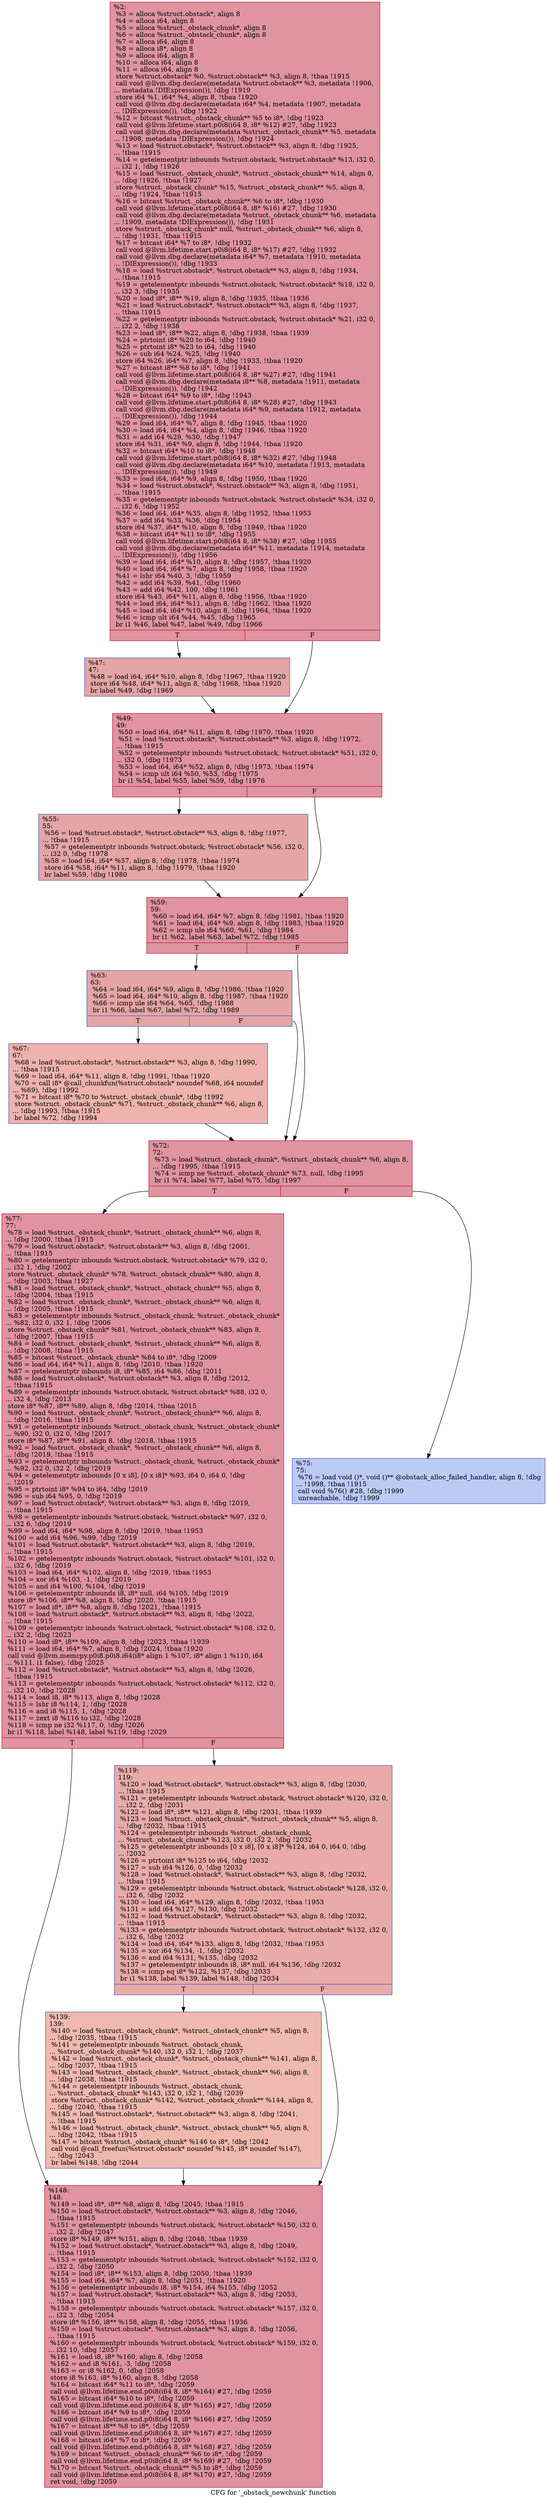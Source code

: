 digraph "CFG for '_obstack_newchunk' function" {
	label="CFG for '_obstack_newchunk' function";

	Node0x245d390 [shape=record,color="#b70d28ff", style=filled, fillcolor="#b70d2870",label="{%2:\l  %3 = alloca %struct.obstack*, align 8\l  %4 = alloca i64, align 8\l  %5 = alloca %struct._obstack_chunk*, align 8\l  %6 = alloca %struct._obstack_chunk*, align 8\l  %7 = alloca i64, align 8\l  %8 = alloca i8*, align 8\l  %9 = alloca i64, align 8\l  %10 = alloca i64, align 8\l  %11 = alloca i64, align 8\l  store %struct.obstack* %0, %struct.obstack** %3, align 8, !tbaa !1915\l  call void @llvm.dbg.declare(metadata %struct.obstack** %3, metadata !1906,\l... metadata !DIExpression()), !dbg !1919\l  store i64 %1, i64* %4, align 8, !tbaa !1920\l  call void @llvm.dbg.declare(metadata i64* %4, metadata !1907, metadata\l... !DIExpression()), !dbg !1922\l  %12 = bitcast %struct._obstack_chunk** %5 to i8*, !dbg !1923\l  call void @llvm.lifetime.start.p0i8(i64 8, i8* %12) #27, !dbg !1923\l  call void @llvm.dbg.declare(metadata %struct._obstack_chunk** %5, metadata\l... !1908, metadata !DIExpression()), !dbg !1924\l  %13 = load %struct.obstack*, %struct.obstack** %3, align 8, !dbg !1925,\l... !tbaa !1915\l  %14 = getelementptr inbounds %struct.obstack, %struct.obstack* %13, i32 0,\l... i32 1, !dbg !1926\l  %15 = load %struct._obstack_chunk*, %struct._obstack_chunk** %14, align 8,\l... !dbg !1926, !tbaa !1927\l  store %struct._obstack_chunk* %15, %struct._obstack_chunk** %5, align 8,\l... !dbg !1924, !tbaa !1915\l  %16 = bitcast %struct._obstack_chunk** %6 to i8*, !dbg !1930\l  call void @llvm.lifetime.start.p0i8(i64 8, i8* %16) #27, !dbg !1930\l  call void @llvm.dbg.declare(metadata %struct._obstack_chunk** %6, metadata\l... !1909, metadata !DIExpression()), !dbg !1931\l  store %struct._obstack_chunk* null, %struct._obstack_chunk** %6, align 8,\l... !dbg !1931, !tbaa !1915\l  %17 = bitcast i64* %7 to i8*, !dbg !1932\l  call void @llvm.lifetime.start.p0i8(i64 8, i8* %17) #27, !dbg !1932\l  call void @llvm.dbg.declare(metadata i64* %7, metadata !1910, metadata\l... !DIExpression()), !dbg !1933\l  %18 = load %struct.obstack*, %struct.obstack** %3, align 8, !dbg !1934,\l... !tbaa !1915\l  %19 = getelementptr inbounds %struct.obstack, %struct.obstack* %18, i32 0,\l... i32 3, !dbg !1935\l  %20 = load i8*, i8** %19, align 8, !dbg !1935, !tbaa !1936\l  %21 = load %struct.obstack*, %struct.obstack** %3, align 8, !dbg !1937,\l... !tbaa !1915\l  %22 = getelementptr inbounds %struct.obstack, %struct.obstack* %21, i32 0,\l... i32 2, !dbg !1938\l  %23 = load i8*, i8** %22, align 8, !dbg !1938, !tbaa !1939\l  %24 = ptrtoint i8* %20 to i64, !dbg !1940\l  %25 = ptrtoint i8* %23 to i64, !dbg !1940\l  %26 = sub i64 %24, %25, !dbg !1940\l  store i64 %26, i64* %7, align 8, !dbg !1933, !tbaa !1920\l  %27 = bitcast i8** %8 to i8*, !dbg !1941\l  call void @llvm.lifetime.start.p0i8(i64 8, i8* %27) #27, !dbg !1941\l  call void @llvm.dbg.declare(metadata i8** %8, metadata !1911, metadata\l... !DIExpression()), !dbg !1942\l  %28 = bitcast i64* %9 to i8*, !dbg !1943\l  call void @llvm.lifetime.start.p0i8(i64 8, i8* %28) #27, !dbg !1943\l  call void @llvm.dbg.declare(metadata i64* %9, metadata !1912, metadata\l... !DIExpression()), !dbg !1944\l  %29 = load i64, i64* %7, align 8, !dbg !1945, !tbaa !1920\l  %30 = load i64, i64* %4, align 8, !dbg !1946, !tbaa !1920\l  %31 = add i64 %29, %30, !dbg !1947\l  store i64 %31, i64* %9, align 8, !dbg !1944, !tbaa !1920\l  %32 = bitcast i64* %10 to i8*, !dbg !1948\l  call void @llvm.lifetime.start.p0i8(i64 8, i8* %32) #27, !dbg !1948\l  call void @llvm.dbg.declare(metadata i64* %10, metadata !1913, metadata\l... !DIExpression()), !dbg !1949\l  %33 = load i64, i64* %9, align 8, !dbg !1950, !tbaa !1920\l  %34 = load %struct.obstack*, %struct.obstack** %3, align 8, !dbg !1951,\l... !tbaa !1915\l  %35 = getelementptr inbounds %struct.obstack, %struct.obstack* %34, i32 0,\l... i32 6, !dbg !1952\l  %36 = load i64, i64* %35, align 8, !dbg !1952, !tbaa !1953\l  %37 = add i64 %33, %36, !dbg !1954\l  store i64 %37, i64* %10, align 8, !dbg !1949, !tbaa !1920\l  %38 = bitcast i64* %11 to i8*, !dbg !1955\l  call void @llvm.lifetime.start.p0i8(i64 8, i8* %38) #27, !dbg !1955\l  call void @llvm.dbg.declare(metadata i64* %11, metadata !1914, metadata\l... !DIExpression()), !dbg !1956\l  %39 = load i64, i64* %10, align 8, !dbg !1957, !tbaa !1920\l  %40 = load i64, i64* %7, align 8, !dbg !1958, !tbaa !1920\l  %41 = lshr i64 %40, 3, !dbg !1959\l  %42 = add i64 %39, %41, !dbg !1960\l  %43 = add i64 %42, 100, !dbg !1961\l  store i64 %43, i64* %11, align 8, !dbg !1956, !tbaa !1920\l  %44 = load i64, i64* %11, align 8, !dbg !1962, !tbaa !1920\l  %45 = load i64, i64* %10, align 8, !dbg !1964, !tbaa !1920\l  %46 = icmp ult i64 %44, %45, !dbg !1965\l  br i1 %46, label %47, label %49, !dbg !1966\l|{<s0>T|<s1>F}}"];
	Node0x245d390:s0 -> Node0x245fb70;
	Node0x245d390:s1 -> Node0x245fbc0;
	Node0x245fb70 [shape=record,color="#3d50c3ff", style=filled, fillcolor="#c5333470",label="{%47:\l47:                                               \l  %48 = load i64, i64* %10, align 8, !dbg !1967, !tbaa !1920\l  store i64 %48, i64* %11, align 8, !dbg !1968, !tbaa !1920\l  br label %49, !dbg !1969\l}"];
	Node0x245fb70 -> Node0x245fbc0;
	Node0x245fbc0 [shape=record,color="#b70d28ff", style=filled, fillcolor="#b70d2870",label="{%49:\l49:                                               \l  %50 = load i64, i64* %11, align 8, !dbg !1970, !tbaa !1920\l  %51 = load %struct.obstack*, %struct.obstack** %3, align 8, !dbg !1972,\l... !tbaa !1915\l  %52 = getelementptr inbounds %struct.obstack, %struct.obstack* %51, i32 0,\l... i32 0, !dbg !1973\l  %53 = load i64, i64* %52, align 8, !dbg !1973, !tbaa !1974\l  %54 = icmp ult i64 %50, %53, !dbg !1975\l  br i1 %54, label %55, label %59, !dbg !1976\l|{<s0>T|<s1>F}}"];
	Node0x245fbc0:s0 -> Node0x245fc10;
	Node0x245fbc0:s1 -> Node0x245fc60;
	Node0x245fc10 [shape=record,color="#3d50c3ff", style=filled, fillcolor="#c5333470",label="{%55:\l55:                                               \l  %56 = load %struct.obstack*, %struct.obstack** %3, align 8, !dbg !1977,\l... !tbaa !1915\l  %57 = getelementptr inbounds %struct.obstack, %struct.obstack* %56, i32 0,\l... i32 0, !dbg !1978\l  %58 = load i64, i64* %57, align 8, !dbg !1978, !tbaa !1974\l  store i64 %58, i64* %11, align 8, !dbg !1979, !tbaa !1920\l  br label %59, !dbg !1980\l}"];
	Node0x245fc10 -> Node0x245fc60;
	Node0x245fc60 [shape=record,color="#b70d28ff", style=filled, fillcolor="#b70d2870",label="{%59:\l59:                                               \l  %60 = load i64, i64* %7, align 8, !dbg !1981, !tbaa !1920\l  %61 = load i64, i64* %9, align 8, !dbg !1983, !tbaa !1920\l  %62 = icmp ule i64 %60, %61, !dbg !1984\l  br i1 %62, label %63, label %72, !dbg !1985\l|{<s0>T|<s1>F}}"];
	Node0x245fc60:s0 -> Node0x245fcb0;
	Node0x245fc60:s1 -> Node0x245fd50;
	Node0x245fcb0 [shape=record,color="#3d50c3ff", style=filled, fillcolor="#c5333470",label="{%63:\l63:                                               \l  %64 = load i64, i64* %9, align 8, !dbg !1986, !tbaa !1920\l  %65 = load i64, i64* %10, align 8, !dbg !1987, !tbaa !1920\l  %66 = icmp ule i64 %64, %65, !dbg !1988\l  br i1 %66, label %67, label %72, !dbg !1989\l|{<s0>T|<s1>F}}"];
	Node0x245fcb0:s0 -> Node0x245fd00;
	Node0x245fcb0:s1 -> Node0x245fd50;
	Node0x245fd00 [shape=record,color="#3d50c3ff", style=filled, fillcolor="#d6524470",label="{%67:\l67:                                               \l  %68 = load %struct.obstack*, %struct.obstack** %3, align 8, !dbg !1990,\l... !tbaa !1915\l  %69 = load i64, i64* %11, align 8, !dbg !1991, !tbaa !1920\l  %70 = call i8* @call_chunkfun(%struct.obstack* noundef %68, i64 noundef\l... %69), !dbg !1992\l  %71 = bitcast i8* %70 to %struct._obstack_chunk*, !dbg !1992\l  store %struct._obstack_chunk* %71, %struct._obstack_chunk** %6, align 8,\l... !dbg !1993, !tbaa !1915\l  br label %72, !dbg !1994\l}"];
	Node0x245fd00 -> Node0x245fd50;
	Node0x245fd50 [shape=record,color="#b70d28ff", style=filled, fillcolor="#b70d2870",label="{%72:\l72:                                               \l  %73 = load %struct._obstack_chunk*, %struct._obstack_chunk** %6, align 8,\l... !dbg !1995, !tbaa !1915\l  %74 = icmp ne %struct._obstack_chunk* %73, null, !dbg !1995\l  br i1 %74, label %77, label %75, !dbg !1997\l|{<s0>T|<s1>F}}"];
	Node0x245fd50:s0 -> Node0x245fdf0;
	Node0x245fd50:s1 -> Node0x245fda0;
	Node0x245fda0 [shape=record,color="#3d50c3ff", style=filled, fillcolor="#6687ed70",label="{%75:\l75:                                               \l  %76 = load void ()*, void ()** @obstack_alloc_failed_handler, align 8, !dbg\l... !1998, !tbaa !1915\l  call void %76() #28, !dbg !1999\l  unreachable, !dbg !1999\l}"];
	Node0x245fdf0 [shape=record,color="#b70d28ff", style=filled, fillcolor="#b70d2870",label="{%77:\l77:                                               \l  %78 = load %struct._obstack_chunk*, %struct._obstack_chunk** %6, align 8,\l... !dbg !2000, !tbaa !1915\l  %79 = load %struct.obstack*, %struct.obstack** %3, align 8, !dbg !2001,\l... !tbaa !1915\l  %80 = getelementptr inbounds %struct.obstack, %struct.obstack* %79, i32 0,\l... i32 1, !dbg !2002\l  store %struct._obstack_chunk* %78, %struct._obstack_chunk** %80, align 8,\l... !dbg !2003, !tbaa !1927\l  %81 = load %struct._obstack_chunk*, %struct._obstack_chunk** %5, align 8,\l... !dbg !2004, !tbaa !1915\l  %82 = load %struct._obstack_chunk*, %struct._obstack_chunk** %6, align 8,\l... !dbg !2005, !tbaa !1915\l  %83 = getelementptr inbounds %struct._obstack_chunk, %struct._obstack_chunk*\l... %82, i32 0, i32 1, !dbg !2006\l  store %struct._obstack_chunk* %81, %struct._obstack_chunk** %83, align 8,\l... !dbg !2007, !tbaa !1915\l  %84 = load %struct._obstack_chunk*, %struct._obstack_chunk** %6, align 8,\l... !dbg !2008, !tbaa !1915\l  %85 = bitcast %struct._obstack_chunk* %84 to i8*, !dbg !2009\l  %86 = load i64, i64* %11, align 8, !dbg !2010, !tbaa !1920\l  %87 = getelementptr inbounds i8, i8* %85, i64 %86, !dbg !2011\l  %88 = load %struct.obstack*, %struct.obstack** %3, align 8, !dbg !2012,\l... !tbaa !1915\l  %89 = getelementptr inbounds %struct.obstack, %struct.obstack* %88, i32 0,\l... i32 4, !dbg !2013\l  store i8* %87, i8** %89, align 8, !dbg !2014, !tbaa !2015\l  %90 = load %struct._obstack_chunk*, %struct._obstack_chunk** %6, align 8,\l... !dbg !2016, !tbaa !1915\l  %91 = getelementptr inbounds %struct._obstack_chunk, %struct._obstack_chunk*\l... %90, i32 0, i32 0, !dbg !2017\l  store i8* %87, i8** %91, align 8, !dbg !2018, !tbaa !1915\l  %92 = load %struct._obstack_chunk*, %struct._obstack_chunk** %6, align 8,\l... !dbg !2019, !tbaa !1915\l  %93 = getelementptr inbounds %struct._obstack_chunk, %struct._obstack_chunk*\l... %92, i32 0, i32 2, !dbg !2019\l  %94 = getelementptr inbounds [0 x i8], [0 x i8]* %93, i64 0, i64 0, !dbg\l... !2019\l  %95 = ptrtoint i8* %94 to i64, !dbg !2019\l  %96 = sub i64 %95, 0, !dbg !2019\l  %97 = load %struct.obstack*, %struct.obstack** %3, align 8, !dbg !2019,\l... !tbaa !1915\l  %98 = getelementptr inbounds %struct.obstack, %struct.obstack* %97, i32 0,\l... i32 6, !dbg !2019\l  %99 = load i64, i64* %98, align 8, !dbg !2019, !tbaa !1953\l  %100 = add i64 %96, %99, !dbg !2019\l  %101 = load %struct.obstack*, %struct.obstack** %3, align 8, !dbg !2019,\l... !tbaa !1915\l  %102 = getelementptr inbounds %struct.obstack, %struct.obstack* %101, i32 0,\l... i32 6, !dbg !2019\l  %103 = load i64, i64* %102, align 8, !dbg !2019, !tbaa !1953\l  %104 = xor i64 %103, -1, !dbg !2019\l  %105 = and i64 %100, %104, !dbg !2019\l  %106 = getelementptr inbounds i8, i8* null, i64 %105, !dbg !2019\l  store i8* %106, i8** %8, align 8, !dbg !2020, !tbaa !1915\l  %107 = load i8*, i8** %8, align 8, !dbg !2021, !tbaa !1915\l  %108 = load %struct.obstack*, %struct.obstack** %3, align 8, !dbg !2022,\l... !tbaa !1915\l  %109 = getelementptr inbounds %struct.obstack, %struct.obstack* %108, i32 0,\l... i32 2, !dbg !2023\l  %110 = load i8*, i8** %109, align 8, !dbg !2023, !tbaa !1939\l  %111 = load i64, i64* %7, align 8, !dbg !2024, !tbaa !1920\l  call void @llvm.memcpy.p0i8.p0i8.i64(i8* align 1 %107, i8* align 1 %110, i64\l... %111, i1 false), !dbg !2025\l  %112 = load %struct.obstack*, %struct.obstack** %3, align 8, !dbg !2026,\l... !tbaa !1915\l  %113 = getelementptr inbounds %struct.obstack, %struct.obstack* %112, i32 0,\l... i32 10, !dbg !2028\l  %114 = load i8, i8* %113, align 8, !dbg !2028\l  %115 = lshr i8 %114, 1, !dbg !2028\l  %116 = and i8 %115, 1, !dbg !2028\l  %117 = zext i8 %116 to i32, !dbg !2028\l  %118 = icmp ne i32 %117, 0, !dbg !2026\l  br i1 %118, label %148, label %119, !dbg !2029\l|{<s0>T|<s1>F}}"];
	Node0x245fdf0:s0 -> Node0x245fee0;
	Node0x245fdf0:s1 -> Node0x245fe40;
	Node0x245fe40 [shape=record,color="#3d50c3ff", style=filled, fillcolor="#cc403a70",label="{%119:\l119:                                              \l  %120 = load %struct.obstack*, %struct.obstack** %3, align 8, !dbg !2030,\l... !tbaa !1915\l  %121 = getelementptr inbounds %struct.obstack, %struct.obstack* %120, i32 0,\l... i32 2, !dbg !2031\l  %122 = load i8*, i8** %121, align 8, !dbg !2031, !tbaa !1939\l  %123 = load %struct._obstack_chunk*, %struct._obstack_chunk** %5, align 8,\l... !dbg !2032, !tbaa !1915\l  %124 = getelementptr inbounds %struct._obstack_chunk,\l... %struct._obstack_chunk* %123, i32 0, i32 2, !dbg !2032\l  %125 = getelementptr inbounds [0 x i8], [0 x i8]* %124, i64 0, i64 0, !dbg\l... !2032\l  %126 = ptrtoint i8* %125 to i64, !dbg !2032\l  %127 = sub i64 %126, 0, !dbg !2032\l  %128 = load %struct.obstack*, %struct.obstack** %3, align 8, !dbg !2032,\l... !tbaa !1915\l  %129 = getelementptr inbounds %struct.obstack, %struct.obstack* %128, i32 0,\l... i32 6, !dbg !2032\l  %130 = load i64, i64* %129, align 8, !dbg !2032, !tbaa !1953\l  %131 = add i64 %127, %130, !dbg !2032\l  %132 = load %struct.obstack*, %struct.obstack** %3, align 8, !dbg !2032,\l... !tbaa !1915\l  %133 = getelementptr inbounds %struct.obstack, %struct.obstack* %132, i32 0,\l... i32 6, !dbg !2032\l  %134 = load i64, i64* %133, align 8, !dbg !2032, !tbaa !1953\l  %135 = xor i64 %134, -1, !dbg !2032\l  %136 = and i64 %131, %135, !dbg !2032\l  %137 = getelementptr inbounds i8, i8* null, i64 %136, !dbg !2032\l  %138 = icmp eq i8* %122, %137, !dbg !2033\l  br i1 %138, label %139, label %148, !dbg !2034\l|{<s0>T|<s1>F}}"];
	Node0x245fe40:s0 -> Node0x245fe90;
	Node0x245fe40:s1 -> Node0x245fee0;
	Node0x245fe90 [shape=record,color="#3d50c3ff", style=filled, fillcolor="#de614d70",label="{%139:\l139:                                              \l  %140 = load %struct._obstack_chunk*, %struct._obstack_chunk** %5, align 8,\l... !dbg !2035, !tbaa !1915\l  %141 = getelementptr inbounds %struct._obstack_chunk,\l... %struct._obstack_chunk* %140, i32 0, i32 1, !dbg !2037\l  %142 = load %struct._obstack_chunk*, %struct._obstack_chunk** %141, align 8,\l... !dbg !2037, !tbaa !1915\l  %143 = load %struct._obstack_chunk*, %struct._obstack_chunk** %6, align 8,\l... !dbg !2038, !tbaa !1915\l  %144 = getelementptr inbounds %struct._obstack_chunk,\l... %struct._obstack_chunk* %143, i32 0, i32 1, !dbg !2039\l  store %struct._obstack_chunk* %142, %struct._obstack_chunk** %144, align 8,\l... !dbg !2040, !tbaa !1915\l  %145 = load %struct.obstack*, %struct.obstack** %3, align 8, !dbg !2041,\l... !tbaa !1915\l  %146 = load %struct._obstack_chunk*, %struct._obstack_chunk** %5, align 8,\l... !dbg !2042, !tbaa !1915\l  %147 = bitcast %struct._obstack_chunk* %146 to i8*, !dbg !2042\l  call void @call_freefun(%struct.obstack* noundef %145, i8* noundef %147),\l... !dbg !2043\l  br label %148, !dbg !2044\l}"];
	Node0x245fe90 -> Node0x245fee0;
	Node0x245fee0 [shape=record,color="#b70d28ff", style=filled, fillcolor="#b70d2870",label="{%148:\l148:                                              \l  %149 = load i8*, i8** %8, align 8, !dbg !2045, !tbaa !1915\l  %150 = load %struct.obstack*, %struct.obstack** %3, align 8, !dbg !2046,\l... !tbaa !1915\l  %151 = getelementptr inbounds %struct.obstack, %struct.obstack* %150, i32 0,\l... i32 2, !dbg !2047\l  store i8* %149, i8** %151, align 8, !dbg !2048, !tbaa !1939\l  %152 = load %struct.obstack*, %struct.obstack** %3, align 8, !dbg !2049,\l... !tbaa !1915\l  %153 = getelementptr inbounds %struct.obstack, %struct.obstack* %152, i32 0,\l... i32 2, !dbg !2050\l  %154 = load i8*, i8** %153, align 8, !dbg !2050, !tbaa !1939\l  %155 = load i64, i64* %7, align 8, !dbg !2051, !tbaa !1920\l  %156 = getelementptr inbounds i8, i8* %154, i64 %155, !dbg !2052\l  %157 = load %struct.obstack*, %struct.obstack** %3, align 8, !dbg !2053,\l... !tbaa !1915\l  %158 = getelementptr inbounds %struct.obstack, %struct.obstack* %157, i32 0,\l... i32 3, !dbg !2054\l  store i8* %156, i8** %158, align 8, !dbg !2055, !tbaa !1936\l  %159 = load %struct.obstack*, %struct.obstack** %3, align 8, !dbg !2056,\l... !tbaa !1915\l  %160 = getelementptr inbounds %struct.obstack, %struct.obstack* %159, i32 0,\l... i32 10, !dbg !2057\l  %161 = load i8, i8* %160, align 8, !dbg !2058\l  %162 = and i8 %161, -3, !dbg !2058\l  %163 = or i8 %162, 0, !dbg !2058\l  store i8 %163, i8* %160, align 8, !dbg !2058\l  %164 = bitcast i64* %11 to i8*, !dbg !2059\l  call void @llvm.lifetime.end.p0i8(i64 8, i8* %164) #27, !dbg !2059\l  %165 = bitcast i64* %10 to i8*, !dbg !2059\l  call void @llvm.lifetime.end.p0i8(i64 8, i8* %165) #27, !dbg !2059\l  %166 = bitcast i64* %9 to i8*, !dbg !2059\l  call void @llvm.lifetime.end.p0i8(i64 8, i8* %166) #27, !dbg !2059\l  %167 = bitcast i8** %8 to i8*, !dbg !2059\l  call void @llvm.lifetime.end.p0i8(i64 8, i8* %167) #27, !dbg !2059\l  %168 = bitcast i64* %7 to i8*, !dbg !2059\l  call void @llvm.lifetime.end.p0i8(i64 8, i8* %168) #27, !dbg !2059\l  %169 = bitcast %struct._obstack_chunk** %6 to i8*, !dbg !2059\l  call void @llvm.lifetime.end.p0i8(i64 8, i8* %169) #27, !dbg !2059\l  %170 = bitcast %struct._obstack_chunk** %5 to i8*, !dbg !2059\l  call void @llvm.lifetime.end.p0i8(i64 8, i8* %170) #27, !dbg !2059\l  ret void, !dbg !2059\l}"];
}
